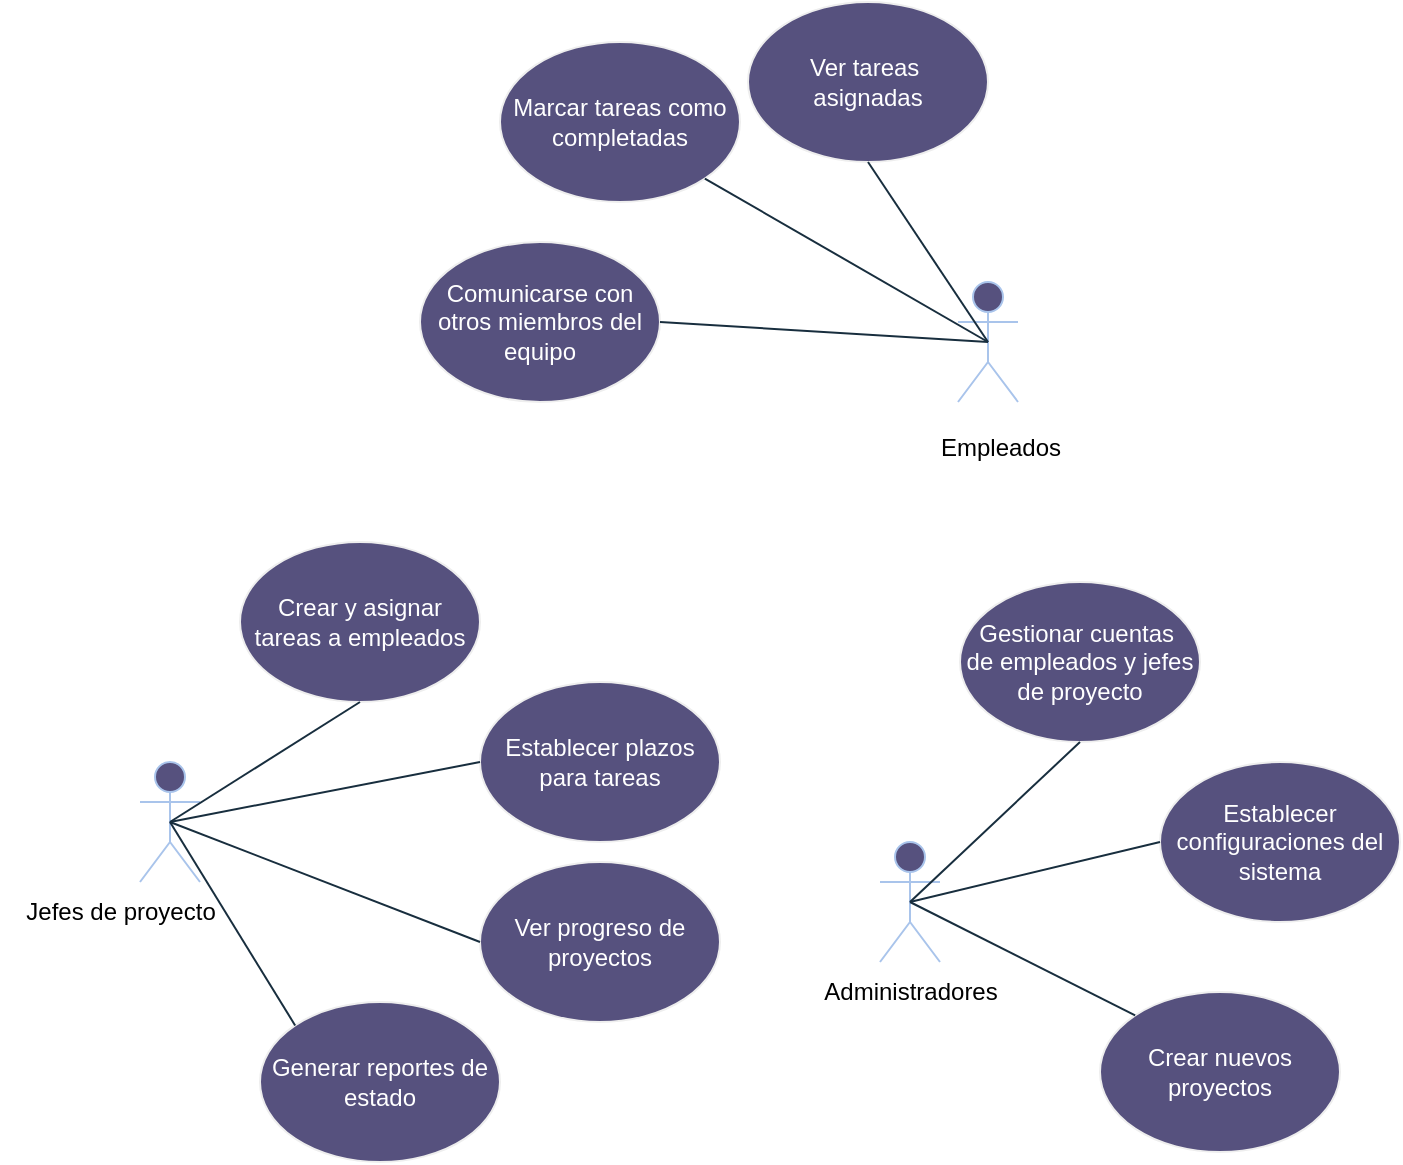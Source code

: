 <mxfile version="26.1.0">
  <diagram name="Página-1" id="Uocv44tzLnWSrI23IJnH">
    <mxGraphModel dx="1383" dy="1730" grid="1" gridSize="10" guides="1" tooltips="1" connect="1" arrows="1" fold="1" page="1" pageScale="1" pageWidth="827" pageHeight="1169" math="0" shadow="0">
      <root>
        <mxCell id="0" />
        <mxCell id="1" parent="0" />
        <mxCell id="NuhmkIVnOI-tYHkNNn2N-1" value="Actor" style="shape=umlActor;verticalLabelPosition=bottom;verticalAlign=top;html=1;outlineConnect=0;labelBackgroundColor=none;fillColor=#56517E;strokeColor=#A9C4EB;fontColor=#FFFFFF;" parent="1" vertex="1">
          <mxGeometry x="360" y="260" width="30" height="60" as="geometry" />
        </mxCell>
        <mxCell id="NuhmkIVnOI-tYHkNNn2N-2" value="Actor" style="shape=umlActor;verticalLabelPosition=bottom;verticalAlign=top;html=1;outlineConnect=0;labelBackgroundColor=none;fillColor=#56517E;strokeColor=#A9C4EB;fontColor=#FFFFFF;" parent="1" vertex="1">
          <mxGeometry x="-10" y="220" width="30" height="60" as="geometry" />
        </mxCell>
        <mxCell id="NuhmkIVnOI-tYHkNNn2N-3" value="Actor" style="shape=umlActor;verticalLabelPosition=bottom;verticalAlign=top;html=1;outlineConnect=0;labelBackgroundColor=none;fillColor=#56517E;strokeColor=#A9C4EB;fontColor=#FFFFFF;" parent="1" vertex="1">
          <mxGeometry x="399" y="-20" width="30" height="60" as="geometry" />
        </mxCell>
        <mxCell id="NuhmkIVnOI-tYHkNNn2N-4" value="Ver progreso de proyectos" style="ellipse;whiteSpace=wrap;html=1;labelBackgroundColor=none;fillColor=#56517E;strokeColor=#EEEEEE;fontColor=#FFFFFF;" parent="1" vertex="1">
          <mxGeometry x="160" y="270" width="120" height="80" as="geometry" />
        </mxCell>
        <mxCell id="NuhmkIVnOI-tYHkNNn2N-5" value="Establecer plazos para tareas" style="ellipse;whiteSpace=wrap;html=1;labelBackgroundColor=none;fillColor=#56517E;strokeColor=#EEEEEE;fontColor=#FFFFFF;" parent="1" vertex="1">
          <mxGeometry x="160" y="180" width="120" height="80" as="geometry" />
        </mxCell>
        <mxCell id="NuhmkIVnOI-tYHkNNn2N-6" value="Crear y asignar tareas a empleados" style="ellipse;whiteSpace=wrap;html=1;labelBackgroundColor=none;fillColor=#56517E;strokeColor=#EEEEEE;fontColor=#FFFFFF;" parent="1" vertex="1">
          <mxGeometry x="40" y="110" width="120" height="80" as="geometry" />
        </mxCell>
        <mxCell id="NuhmkIVnOI-tYHkNNn2N-7" value="Comunicarse con otros miembros del equipo" style="ellipse;whiteSpace=wrap;html=1;labelBackgroundColor=none;fillColor=#56517E;strokeColor=#EEEEEE;fontColor=#FFFFFF;" parent="1" vertex="1">
          <mxGeometry x="130" y="-40" width="120" height="80" as="geometry" />
        </mxCell>
        <mxCell id="NuhmkIVnOI-tYHkNNn2N-8" value="Marcar tareas como&lt;div&gt;completadas&lt;/div&gt;" style="ellipse;whiteSpace=wrap;html=1;labelBackgroundColor=none;fillColor=#56517E;strokeColor=#EEEEEE;fontColor=#FFFFFF;" parent="1" vertex="1">
          <mxGeometry x="170" y="-140" width="120" height="80" as="geometry" />
        </mxCell>
        <mxCell id="NuhmkIVnOI-tYHkNNn2N-10" value="Ver tareas&amp;nbsp;&lt;div&gt;asignadas&lt;/div&gt;" style="ellipse;whiteSpace=wrap;html=1;labelBackgroundColor=none;fillColor=#56517E;strokeColor=#EEEEEE;fontColor=#FFFFFF;" parent="1" vertex="1">
          <mxGeometry x="294" y="-160" width="120" height="80" as="geometry" />
        </mxCell>
        <mxCell id="NuhmkIVnOI-tYHkNNn2N-11" value="Crear nuevos proyectos" style="ellipse;whiteSpace=wrap;html=1;labelBackgroundColor=none;fillColor=#56517E;strokeColor=#EEEEEE;fontColor=#FFFFFF;" parent="1" vertex="1">
          <mxGeometry x="470" y="335" width="120" height="80" as="geometry" />
        </mxCell>
        <mxCell id="NuhmkIVnOI-tYHkNNn2N-12" value="Gestionar cuentas&amp;nbsp;&lt;div&gt;de empleados y jefes de proyecto&lt;/div&gt;" style="ellipse;whiteSpace=wrap;html=1;labelBackgroundColor=none;fillColor=#56517E;strokeColor=#EEEEEE;fontColor=#FFFFFF;" parent="1" vertex="1">
          <mxGeometry x="400" y="130" width="120" height="80" as="geometry" />
        </mxCell>
        <mxCell id="NuhmkIVnOI-tYHkNNn2N-13" value="Establecer configuraciones del sistema" style="ellipse;whiteSpace=wrap;html=1;labelBackgroundColor=none;fillColor=#56517E;strokeColor=#EEEEEE;fontColor=#FFFFFF;" parent="1" vertex="1">
          <mxGeometry x="500" y="220" width="120" height="80" as="geometry" />
        </mxCell>
        <mxCell id="NuhmkIVnOI-tYHkNNn2N-15" value="Generar reportes de estado" style="ellipse;whiteSpace=wrap;html=1;labelBackgroundColor=none;fillColor=#56517E;strokeColor=#EEEEEE;fontColor=#FFFFFF;" parent="1" vertex="1">
          <mxGeometry x="50" y="340" width="120" height="80" as="geometry" />
        </mxCell>
        <mxCell id="NuhmkIVnOI-tYHkNNn2N-16" value="" style="endArrow=none;html=1;rounded=0;entryX=1;entryY=1;entryDx=0;entryDy=0;exitX=0.5;exitY=0.5;exitDx=0;exitDy=0;exitPerimeter=0;labelBackgroundColor=none;strokeColor=#182E3E;fontColor=default;" parent="1" source="NuhmkIVnOI-tYHkNNn2N-3" target="NuhmkIVnOI-tYHkNNn2N-8" edge="1">
          <mxGeometry width="50" height="50" relative="1" as="geometry">
            <mxPoint x="310" y="270" as="sourcePoint" />
            <mxPoint x="360" y="220" as="targetPoint" />
          </mxGeometry>
        </mxCell>
        <mxCell id="NuhmkIVnOI-tYHkNNn2N-17" value="" style="endArrow=none;html=1;rounded=0;entryX=0.5;entryY=1;entryDx=0;entryDy=0;exitX=0.5;exitY=0.5;exitDx=0;exitDy=0;exitPerimeter=0;labelBackgroundColor=none;strokeColor=#182E3E;fontColor=default;" parent="1" source="NuhmkIVnOI-tYHkNNn2N-3" target="NuhmkIVnOI-tYHkNNn2N-10" edge="1">
          <mxGeometry width="50" height="50" relative="1" as="geometry">
            <mxPoint x="310" y="270" as="sourcePoint" />
            <mxPoint x="360" y="220" as="targetPoint" />
          </mxGeometry>
        </mxCell>
        <mxCell id="NuhmkIVnOI-tYHkNNn2N-18" value="" style="endArrow=none;html=1;rounded=0;entryX=1;entryY=0.5;entryDx=0;entryDy=0;exitX=0.5;exitY=0.5;exitDx=0;exitDy=0;exitPerimeter=0;labelBackgroundColor=none;strokeColor=#182E3E;fontColor=default;" parent="1" source="NuhmkIVnOI-tYHkNNn2N-3" target="NuhmkIVnOI-tYHkNNn2N-7" edge="1">
          <mxGeometry width="50" height="50" relative="1" as="geometry">
            <mxPoint x="340" y="160" as="sourcePoint" />
            <mxPoint x="390" y="110" as="targetPoint" />
          </mxGeometry>
        </mxCell>
        <mxCell id="NuhmkIVnOI-tYHkNNn2N-19" value="" style="endArrow=none;html=1;rounded=0;entryX=0.5;entryY=1;entryDx=0;entryDy=0;exitX=0.5;exitY=0.5;exitDx=0;exitDy=0;exitPerimeter=0;labelBackgroundColor=none;strokeColor=#182E3E;fontColor=default;" parent="1" source="NuhmkIVnOI-tYHkNNn2N-2" target="NuhmkIVnOI-tYHkNNn2N-6" edge="1">
          <mxGeometry width="50" height="50" relative="1" as="geometry">
            <mxPoint x="40" y="270" as="sourcePoint" />
            <mxPoint x="90" y="220" as="targetPoint" />
          </mxGeometry>
        </mxCell>
        <mxCell id="NuhmkIVnOI-tYHkNNn2N-20" value="" style="endArrow=none;html=1;rounded=0;entryX=0;entryY=0.5;entryDx=0;entryDy=0;exitX=0.5;exitY=0.5;exitDx=0;exitDy=0;exitPerimeter=0;labelBackgroundColor=none;strokeColor=#182E3E;fontColor=default;" parent="1" source="NuhmkIVnOI-tYHkNNn2N-2" target="NuhmkIVnOI-tYHkNNn2N-5" edge="1">
          <mxGeometry width="50" height="50" relative="1" as="geometry">
            <mxPoint x="170" y="320" as="sourcePoint" />
            <mxPoint x="220" y="270" as="targetPoint" />
          </mxGeometry>
        </mxCell>
        <mxCell id="NuhmkIVnOI-tYHkNNn2N-21" value="" style="endArrow=none;html=1;rounded=0;entryX=0.5;entryY=0.5;entryDx=0;entryDy=0;entryPerimeter=0;exitX=0;exitY=0.5;exitDx=0;exitDy=0;labelBackgroundColor=none;strokeColor=#182E3E;fontColor=default;" parent="1" source="NuhmkIVnOI-tYHkNNn2N-4" target="NuhmkIVnOI-tYHkNNn2N-2" edge="1">
          <mxGeometry width="50" height="50" relative="1" as="geometry">
            <mxPoint x="170" y="320" as="sourcePoint" />
            <mxPoint x="220" y="270" as="targetPoint" />
          </mxGeometry>
        </mxCell>
        <mxCell id="NuhmkIVnOI-tYHkNNn2N-22" value="" style="endArrow=none;html=1;rounded=0;entryX=0.5;entryY=0.5;entryDx=0;entryDy=0;entryPerimeter=0;exitX=0;exitY=0;exitDx=0;exitDy=0;labelBackgroundColor=none;strokeColor=#182E3E;fontColor=default;" parent="1" source="NuhmkIVnOI-tYHkNNn2N-15" target="NuhmkIVnOI-tYHkNNn2N-2" edge="1">
          <mxGeometry width="50" height="50" relative="1" as="geometry">
            <mxPoint x="170" y="320" as="sourcePoint" />
            <mxPoint x="220" y="270" as="targetPoint" />
          </mxGeometry>
        </mxCell>
        <mxCell id="NuhmkIVnOI-tYHkNNn2N-23" value="" style="endArrow=none;html=1;rounded=0;entryX=0.5;entryY=1;entryDx=0;entryDy=0;exitX=0.5;exitY=0.5;exitDx=0;exitDy=0;exitPerimeter=0;labelBackgroundColor=none;strokeColor=#182E3E;fontColor=default;" parent="1" source="NuhmkIVnOI-tYHkNNn2N-1" target="NuhmkIVnOI-tYHkNNn2N-12" edge="1">
          <mxGeometry width="50" height="50" relative="1" as="geometry">
            <mxPoint x="460" y="340" as="sourcePoint" />
            <mxPoint x="510" y="290" as="targetPoint" />
          </mxGeometry>
        </mxCell>
        <mxCell id="NuhmkIVnOI-tYHkNNn2N-24" value="" style="endArrow=none;html=1;rounded=0;entryX=0;entryY=0.5;entryDx=0;entryDy=0;exitX=0.5;exitY=0.5;exitDx=0;exitDy=0;exitPerimeter=0;labelBackgroundColor=none;strokeColor=#182E3E;fontColor=default;" parent="1" source="NuhmkIVnOI-tYHkNNn2N-1" target="NuhmkIVnOI-tYHkNNn2N-13" edge="1">
          <mxGeometry width="50" height="50" relative="1" as="geometry">
            <mxPoint x="460" y="340" as="sourcePoint" />
            <mxPoint x="510" y="290" as="targetPoint" />
          </mxGeometry>
        </mxCell>
        <mxCell id="NuhmkIVnOI-tYHkNNn2N-25" value="" style="endArrow=none;html=1;rounded=0;entryX=0.5;entryY=0.5;entryDx=0;entryDy=0;entryPerimeter=0;exitX=0;exitY=0;exitDx=0;exitDy=0;labelBackgroundColor=none;strokeColor=#182E3E;fontColor=default;" parent="1" source="NuhmkIVnOI-tYHkNNn2N-11" target="NuhmkIVnOI-tYHkNNn2N-1" edge="1">
          <mxGeometry width="50" height="50" relative="1" as="geometry">
            <mxPoint x="460" y="340" as="sourcePoint" />
            <mxPoint x="510" y="290" as="targetPoint" />
          </mxGeometry>
        </mxCell>
        <mxCell id="3TxyQZ_KVv2NJPojGp84-1" value="Jefes de proyecto" style="text;html=1;align=center;verticalAlign=middle;resizable=0;points=[];autosize=1;strokeColor=none;fillColor=none;fontColor=#000000;" vertex="1" parent="1">
          <mxGeometry x="-80" y="280" width="120" height="30" as="geometry" />
        </mxCell>
        <mxCell id="3TxyQZ_KVv2NJPojGp84-2" value="&lt;font style=&quot;color: rgb(0, 0, 0);&quot;&gt;Administradores&lt;/font&gt;" style="text;html=1;align=center;verticalAlign=middle;resizable=0;points=[];autosize=1;strokeColor=none;fillColor=none;fontColor=#FFFFFF;" vertex="1" parent="1">
          <mxGeometry x="320" y="320" width="110" height="30" as="geometry" />
        </mxCell>
        <mxCell id="3TxyQZ_KVv2NJPojGp84-5" value="&lt;font style=&quot;color: rgb(0, 0, 0);&quot;&gt;Empleados&lt;/font&gt;" style="text;html=1;align=center;verticalAlign=middle;resizable=0;points=[];autosize=1;strokeColor=none;fillColor=none;fontColor=#FFFFFF;" vertex="1" parent="1">
          <mxGeometry x="380" y="48" width="80" height="30" as="geometry" />
        </mxCell>
      </root>
    </mxGraphModel>
  </diagram>
</mxfile>
